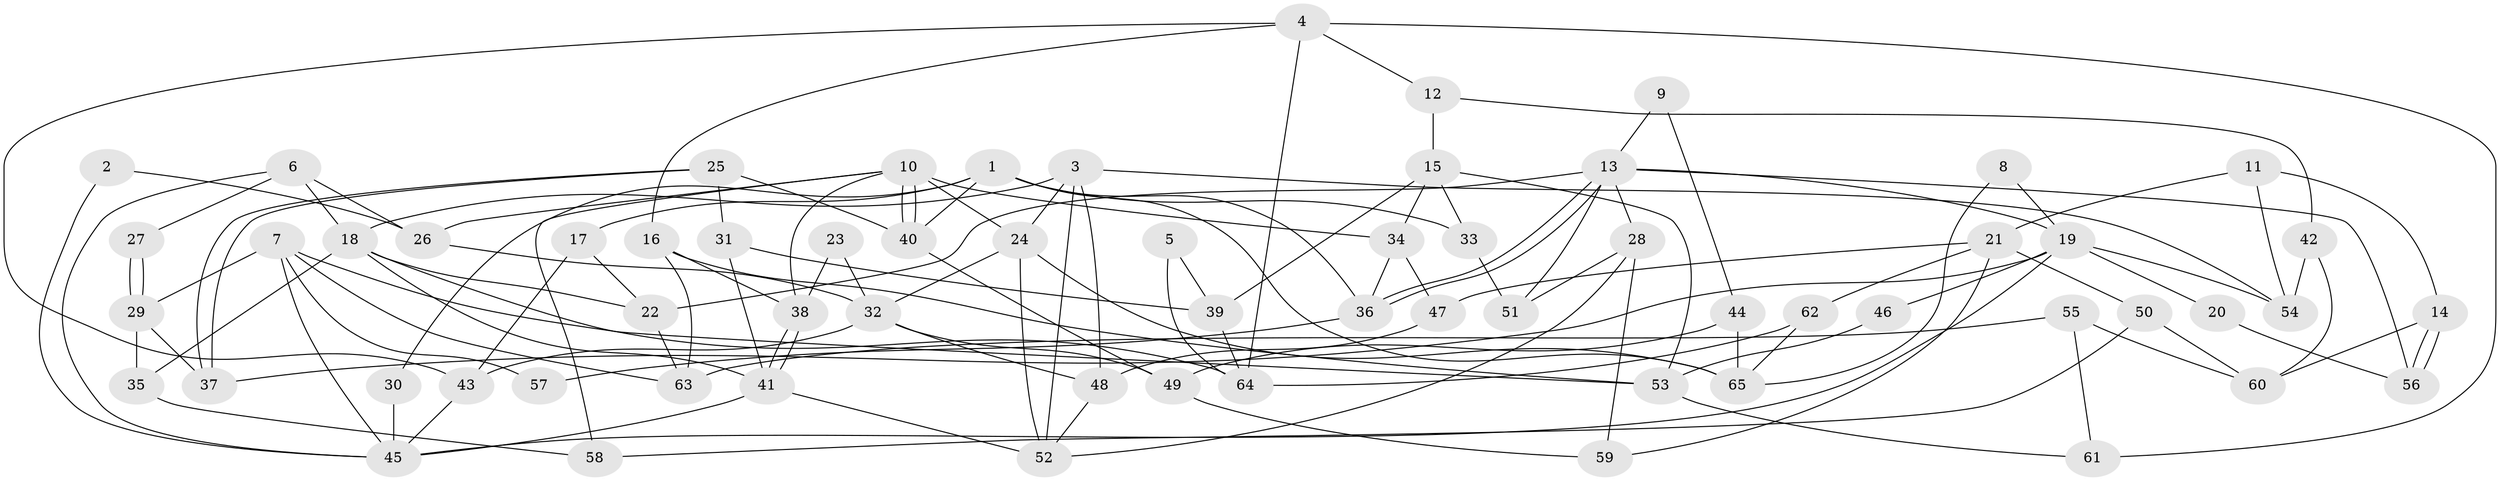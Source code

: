 // Generated by graph-tools (version 1.1) at 2025/50/03/09/25 03:50:04]
// undirected, 65 vertices, 130 edges
graph export_dot {
graph [start="1"]
  node [color=gray90,style=filled];
  1;
  2;
  3;
  4;
  5;
  6;
  7;
  8;
  9;
  10;
  11;
  12;
  13;
  14;
  15;
  16;
  17;
  18;
  19;
  20;
  21;
  22;
  23;
  24;
  25;
  26;
  27;
  28;
  29;
  30;
  31;
  32;
  33;
  34;
  35;
  36;
  37;
  38;
  39;
  40;
  41;
  42;
  43;
  44;
  45;
  46;
  47;
  48;
  49;
  50;
  51;
  52;
  53;
  54;
  55;
  56;
  57;
  58;
  59;
  60;
  61;
  62;
  63;
  64;
  65;
  1 -- 17;
  1 -- 40;
  1 -- 30;
  1 -- 33;
  1 -- 36;
  1 -- 65;
  2 -- 26;
  2 -- 45;
  3 -- 48;
  3 -- 52;
  3 -- 18;
  3 -- 24;
  3 -- 54;
  4 -- 16;
  4 -- 43;
  4 -- 12;
  4 -- 61;
  4 -- 64;
  5 -- 64;
  5 -- 39;
  6 -- 45;
  6 -- 18;
  6 -- 26;
  6 -- 27;
  7 -- 29;
  7 -- 45;
  7 -- 53;
  7 -- 57;
  7 -- 63;
  8 -- 19;
  8 -- 65;
  9 -- 44;
  9 -- 13;
  10 -- 24;
  10 -- 40;
  10 -- 40;
  10 -- 26;
  10 -- 34;
  10 -- 38;
  10 -- 58;
  11 -- 54;
  11 -- 21;
  11 -- 14;
  12 -- 15;
  12 -- 42;
  13 -- 22;
  13 -- 36;
  13 -- 36;
  13 -- 19;
  13 -- 28;
  13 -- 51;
  13 -- 56;
  14 -- 56;
  14 -- 56;
  14 -- 60;
  15 -- 34;
  15 -- 39;
  15 -- 33;
  15 -- 53;
  16 -- 38;
  16 -- 53;
  16 -- 63;
  17 -- 43;
  17 -- 22;
  18 -- 41;
  18 -- 22;
  18 -- 35;
  18 -- 64;
  19 -- 54;
  19 -- 20;
  19 -- 37;
  19 -- 45;
  19 -- 46;
  20 -- 56;
  21 -- 62;
  21 -- 50;
  21 -- 47;
  21 -- 59;
  22 -- 63;
  23 -- 38;
  23 -- 32;
  24 -- 52;
  24 -- 32;
  24 -- 65;
  25 -- 40;
  25 -- 37;
  25 -- 37;
  25 -- 31;
  26 -- 32;
  27 -- 29;
  27 -- 29;
  28 -- 51;
  28 -- 52;
  28 -- 59;
  29 -- 37;
  29 -- 35;
  30 -- 45;
  31 -- 41;
  31 -- 39;
  32 -- 43;
  32 -- 48;
  32 -- 49;
  33 -- 51;
  34 -- 36;
  34 -- 47;
  35 -- 58;
  36 -- 57;
  38 -- 41;
  38 -- 41;
  39 -- 64;
  40 -- 49;
  41 -- 52;
  41 -- 45;
  42 -- 60;
  42 -- 54;
  43 -- 45;
  44 -- 65;
  44 -- 49;
  46 -- 53;
  47 -- 48;
  48 -- 52;
  49 -- 59;
  50 -- 60;
  50 -- 58;
  53 -- 61;
  55 -- 61;
  55 -- 63;
  55 -- 60;
  62 -- 65;
  62 -- 64;
}
